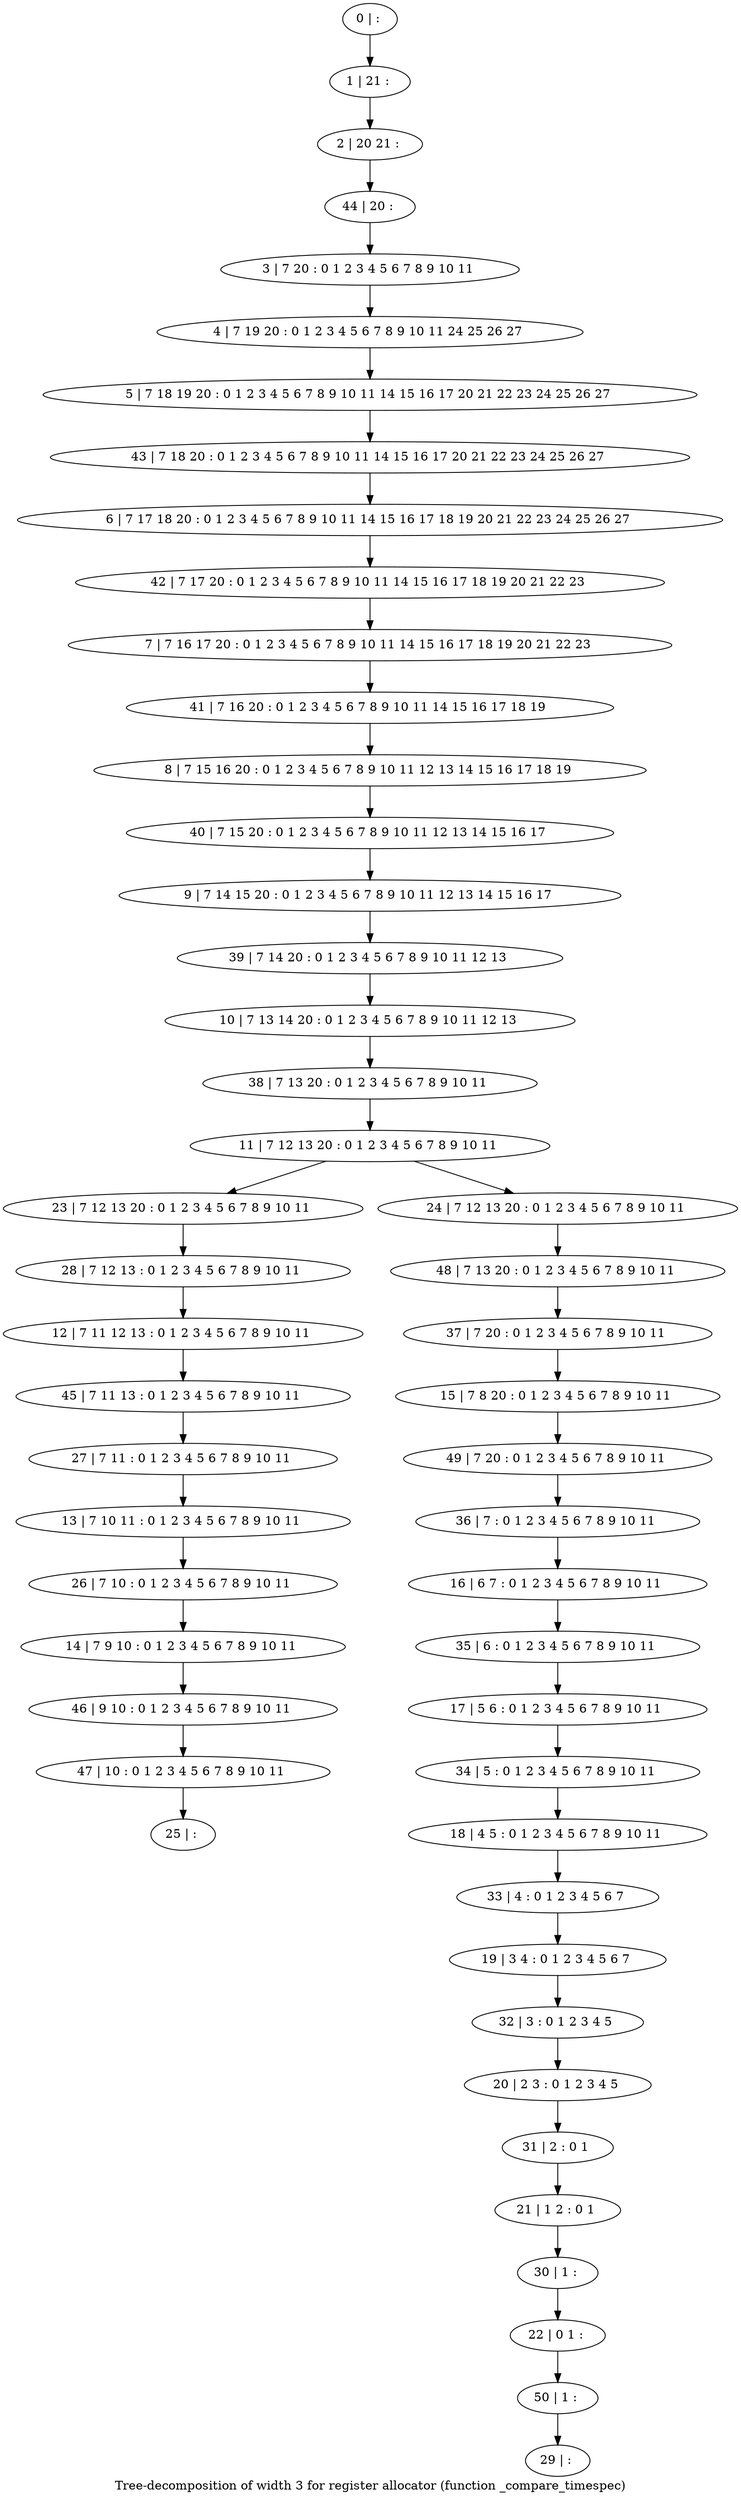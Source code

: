 digraph G {
graph [label="Tree-decomposition of width 3 for register allocator (function _compare_timespec)"]
0[label="0 | : "];
1[label="1 | 21 : "];
2[label="2 | 20 21 : "];
3[label="3 | 7 20 : 0 1 2 3 4 5 6 7 8 9 10 11 "];
4[label="4 | 7 19 20 : 0 1 2 3 4 5 6 7 8 9 10 11 24 25 26 27 "];
5[label="5 | 7 18 19 20 : 0 1 2 3 4 5 6 7 8 9 10 11 14 15 16 17 20 21 22 23 24 25 26 27 "];
6[label="6 | 7 17 18 20 : 0 1 2 3 4 5 6 7 8 9 10 11 14 15 16 17 18 19 20 21 22 23 24 25 26 27 "];
7[label="7 | 7 16 17 20 : 0 1 2 3 4 5 6 7 8 9 10 11 14 15 16 17 18 19 20 21 22 23 "];
8[label="8 | 7 15 16 20 : 0 1 2 3 4 5 6 7 8 9 10 11 12 13 14 15 16 17 18 19 "];
9[label="9 | 7 14 15 20 : 0 1 2 3 4 5 6 7 8 9 10 11 12 13 14 15 16 17 "];
10[label="10 | 7 13 14 20 : 0 1 2 3 4 5 6 7 8 9 10 11 12 13 "];
11[label="11 | 7 12 13 20 : 0 1 2 3 4 5 6 7 8 9 10 11 "];
12[label="12 | 7 11 12 13 : 0 1 2 3 4 5 6 7 8 9 10 11 "];
13[label="13 | 7 10 11 : 0 1 2 3 4 5 6 7 8 9 10 11 "];
14[label="14 | 7 9 10 : 0 1 2 3 4 5 6 7 8 9 10 11 "];
15[label="15 | 7 8 20 : 0 1 2 3 4 5 6 7 8 9 10 11 "];
16[label="16 | 6 7 : 0 1 2 3 4 5 6 7 8 9 10 11 "];
17[label="17 | 5 6 : 0 1 2 3 4 5 6 7 8 9 10 11 "];
18[label="18 | 4 5 : 0 1 2 3 4 5 6 7 8 9 10 11 "];
19[label="19 | 3 4 : 0 1 2 3 4 5 6 7 "];
20[label="20 | 2 3 : 0 1 2 3 4 5 "];
21[label="21 | 1 2 : 0 1 "];
22[label="22 | 0 1 : "];
23[label="23 | 7 12 13 20 : 0 1 2 3 4 5 6 7 8 9 10 11 "];
24[label="24 | 7 12 13 20 : 0 1 2 3 4 5 6 7 8 9 10 11 "];
25[label="25 | : "];
26[label="26 | 7 10 : 0 1 2 3 4 5 6 7 8 9 10 11 "];
27[label="27 | 7 11 : 0 1 2 3 4 5 6 7 8 9 10 11 "];
28[label="28 | 7 12 13 : 0 1 2 3 4 5 6 7 8 9 10 11 "];
29[label="29 | : "];
30[label="30 | 1 : "];
31[label="31 | 2 : 0 1 "];
32[label="32 | 3 : 0 1 2 3 4 5 "];
33[label="33 | 4 : 0 1 2 3 4 5 6 7 "];
34[label="34 | 5 : 0 1 2 3 4 5 6 7 8 9 10 11 "];
35[label="35 | 6 : 0 1 2 3 4 5 6 7 8 9 10 11 "];
36[label="36 | 7 : 0 1 2 3 4 5 6 7 8 9 10 11 "];
37[label="37 | 7 20 : 0 1 2 3 4 5 6 7 8 9 10 11 "];
38[label="38 | 7 13 20 : 0 1 2 3 4 5 6 7 8 9 10 11 "];
39[label="39 | 7 14 20 : 0 1 2 3 4 5 6 7 8 9 10 11 12 13 "];
40[label="40 | 7 15 20 : 0 1 2 3 4 5 6 7 8 9 10 11 12 13 14 15 16 17 "];
41[label="41 | 7 16 20 : 0 1 2 3 4 5 6 7 8 9 10 11 14 15 16 17 18 19 "];
42[label="42 | 7 17 20 : 0 1 2 3 4 5 6 7 8 9 10 11 14 15 16 17 18 19 20 21 22 23 "];
43[label="43 | 7 18 20 : 0 1 2 3 4 5 6 7 8 9 10 11 14 15 16 17 20 21 22 23 24 25 26 27 "];
44[label="44 | 20 : "];
45[label="45 | 7 11 13 : 0 1 2 3 4 5 6 7 8 9 10 11 "];
46[label="46 | 9 10 : 0 1 2 3 4 5 6 7 8 9 10 11 "];
47[label="47 | 10 : 0 1 2 3 4 5 6 7 8 9 10 11 "];
48[label="48 | 7 13 20 : 0 1 2 3 4 5 6 7 8 9 10 11 "];
49[label="49 | 7 20 : 0 1 2 3 4 5 6 7 8 9 10 11 "];
50[label="50 | 1 : "];
0->1 ;
1->2 ;
3->4 ;
4->5 ;
11->23 ;
11->24 ;
26->14 ;
13->26 ;
27->13 ;
28->12 ;
23->28 ;
30->22 ;
21->30 ;
31->21 ;
20->31 ;
32->20 ;
19->32 ;
33->19 ;
18->33 ;
34->18 ;
17->34 ;
35->17 ;
16->35 ;
36->16 ;
37->15 ;
38->11 ;
10->38 ;
39->10 ;
9->39 ;
40->9 ;
8->40 ;
41->8 ;
7->41 ;
42->7 ;
6->42 ;
43->6 ;
5->43 ;
44->3 ;
2->44 ;
45->27 ;
12->45 ;
14->46 ;
47->25 ;
46->47 ;
48->37 ;
24->48 ;
49->36 ;
15->49 ;
50->29 ;
22->50 ;
}
